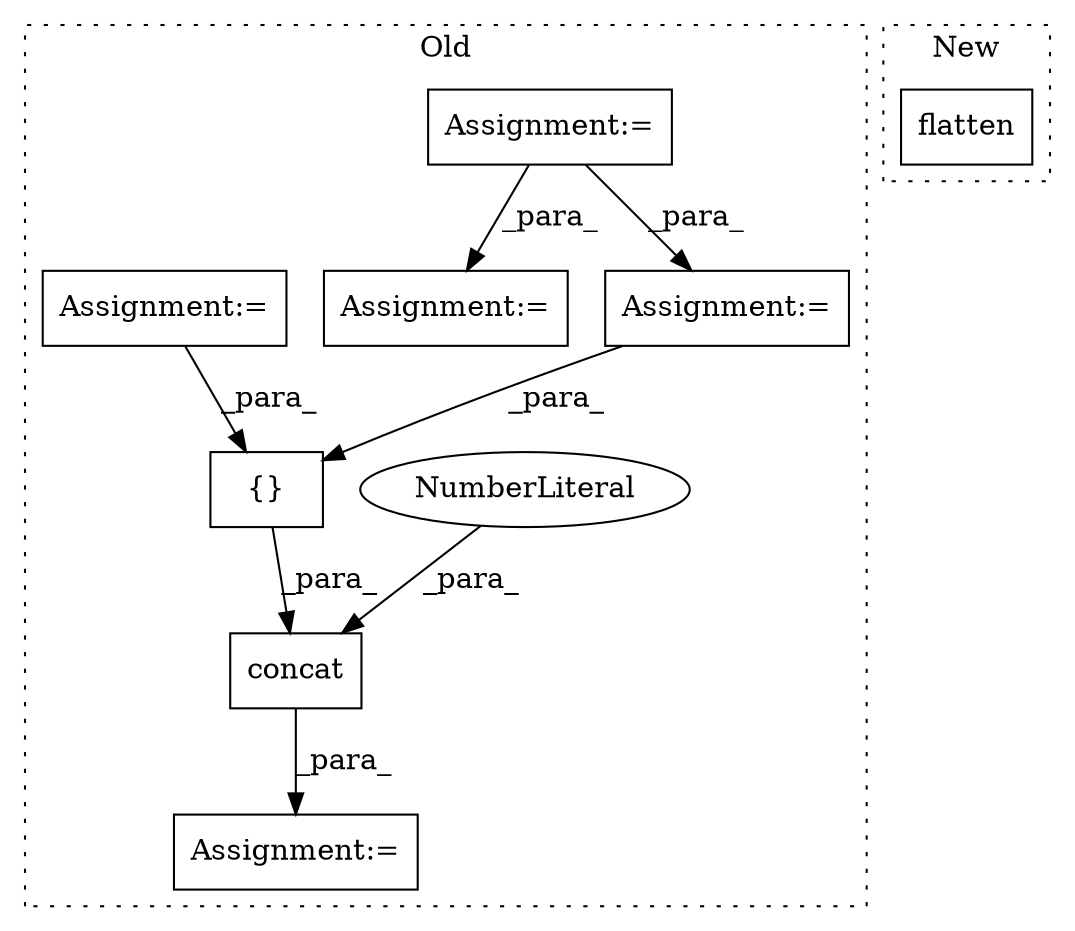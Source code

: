 digraph G {
subgraph cluster0 {
1 [label="concat" a="32" s="7286,7330" l="7,1" shape="box"];
3 [label="NumberLiteral" a="34" s="7329" l="1" shape="ellipse"];
4 [label="{}" a="4" s="7302,7327" l="1,1" shape="box"];
5 [label="Assignment:=" a="7" s="6691" l="1" shape="box"];
6 [label="Assignment:=" a="7" s="7974" l="1" shape="box"];
7 [label="Assignment:=" a="7" s="7274" l="1" shape="box"];
8 [label="Assignment:=" a="7" s="6367" l="6" shape="box"];
9 [label="Assignment:=" a="7" s="7170" l="1" shape="box"];
label = "Old";
style="dotted";
}
subgraph cluster1 {
2 [label="flatten" a="32" s="6844,6853" l="8,1" shape="box"];
label = "New";
style="dotted";
}
1 -> 7 [label="_para_"];
3 -> 1 [label="_para_"];
4 -> 1 [label="_para_"];
5 -> 9 [label="_para_"];
5 -> 6 [label="_para_"];
8 -> 4 [label="_para_"];
9 -> 4 [label="_para_"];
}